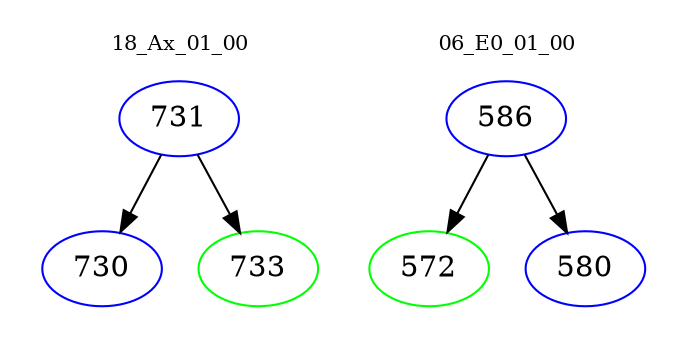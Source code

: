digraph{
subgraph cluster_0 {
color = white
label = "18_Ax_01_00";
fontsize=10;
T0_731 [label="731", color="blue"]
T0_731 -> T0_730 [color="black"]
T0_730 [label="730", color="blue"]
T0_731 -> T0_733 [color="black"]
T0_733 [label="733", color="green"]
}
subgraph cluster_1 {
color = white
label = "06_E0_01_00";
fontsize=10;
T1_586 [label="586", color="blue"]
T1_586 -> T1_572 [color="black"]
T1_572 [label="572", color="green"]
T1_586 -> T1_580 [color="black"]
T1_580 [label="580", color="blue"]
}
}
